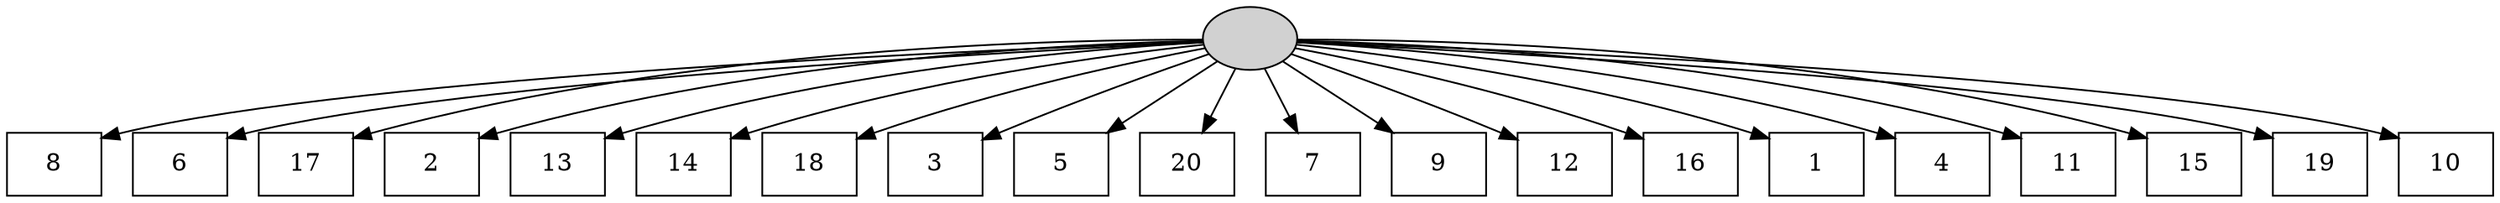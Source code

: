 digraph G {
0[style=filled, fillcolor=grey82, label=""];
1[shape=box,style=filled, fillcolor=white,label="8\n"];
2[shape=box,style=filled, fillcolor=white,label="6\n"];
3[shape=box,style=filled, fillcolor=white,label="17\n"];
4[shape=box,style=filled, fillcolor=white,label="2\n"];
5[shape=box,style=filled, fillcolor=white,label="13\n"];
6[shape=box,style=filled, fillcolor=white,label="14\n"];
7[shape=box,style=filled, fillcolor=white,label="18\n"];
8[shape=box,style=filled, fillcolor=white,label="3\n"];
9[shape=box,style=filled, fillcolor=white,label="5\n"];
10[shape=box,style=filled, fillcolor=white,label="20\n"];
11[shape=box,style=filled, fillcolor=white,label="7\n"];
12[shape=box,style=filled, fillcolor=white,label="9\n"];
13[shape=box,style=filled, fillcolor=white,label="12\n"];
14[shape=box,style=filled, fillcolor=white,label="16\n"];
15[shape=box,style=filled, fillcolor=white,label="1\n"];
16[shape=box,style=filled, fillcolor=white,label="4\n"];
17[shape=box,style=filled, fillcolor=white,label="11\n"];
18[shape=box,style=filled, fillcolor=white,label="15\n"];
19[shape=box,style=filled, fillcolor=white,label="19\n"];
20[shape=box,style=filled, fillcolor=white,label="10\n"];
0->1 ;
0->2 ;
0->3 ;
0->4 ;
0->5 ;
0->6 ;
0->7 ;
0->8 ;
0->9 ;
0->10 ;
0->11 ;
0->12 ;
0->13 ;
0->14 ;
0->15 ;
0->16 ;
0->17 ;
0->18 ;
0->19 ;
0->20 ;
}
